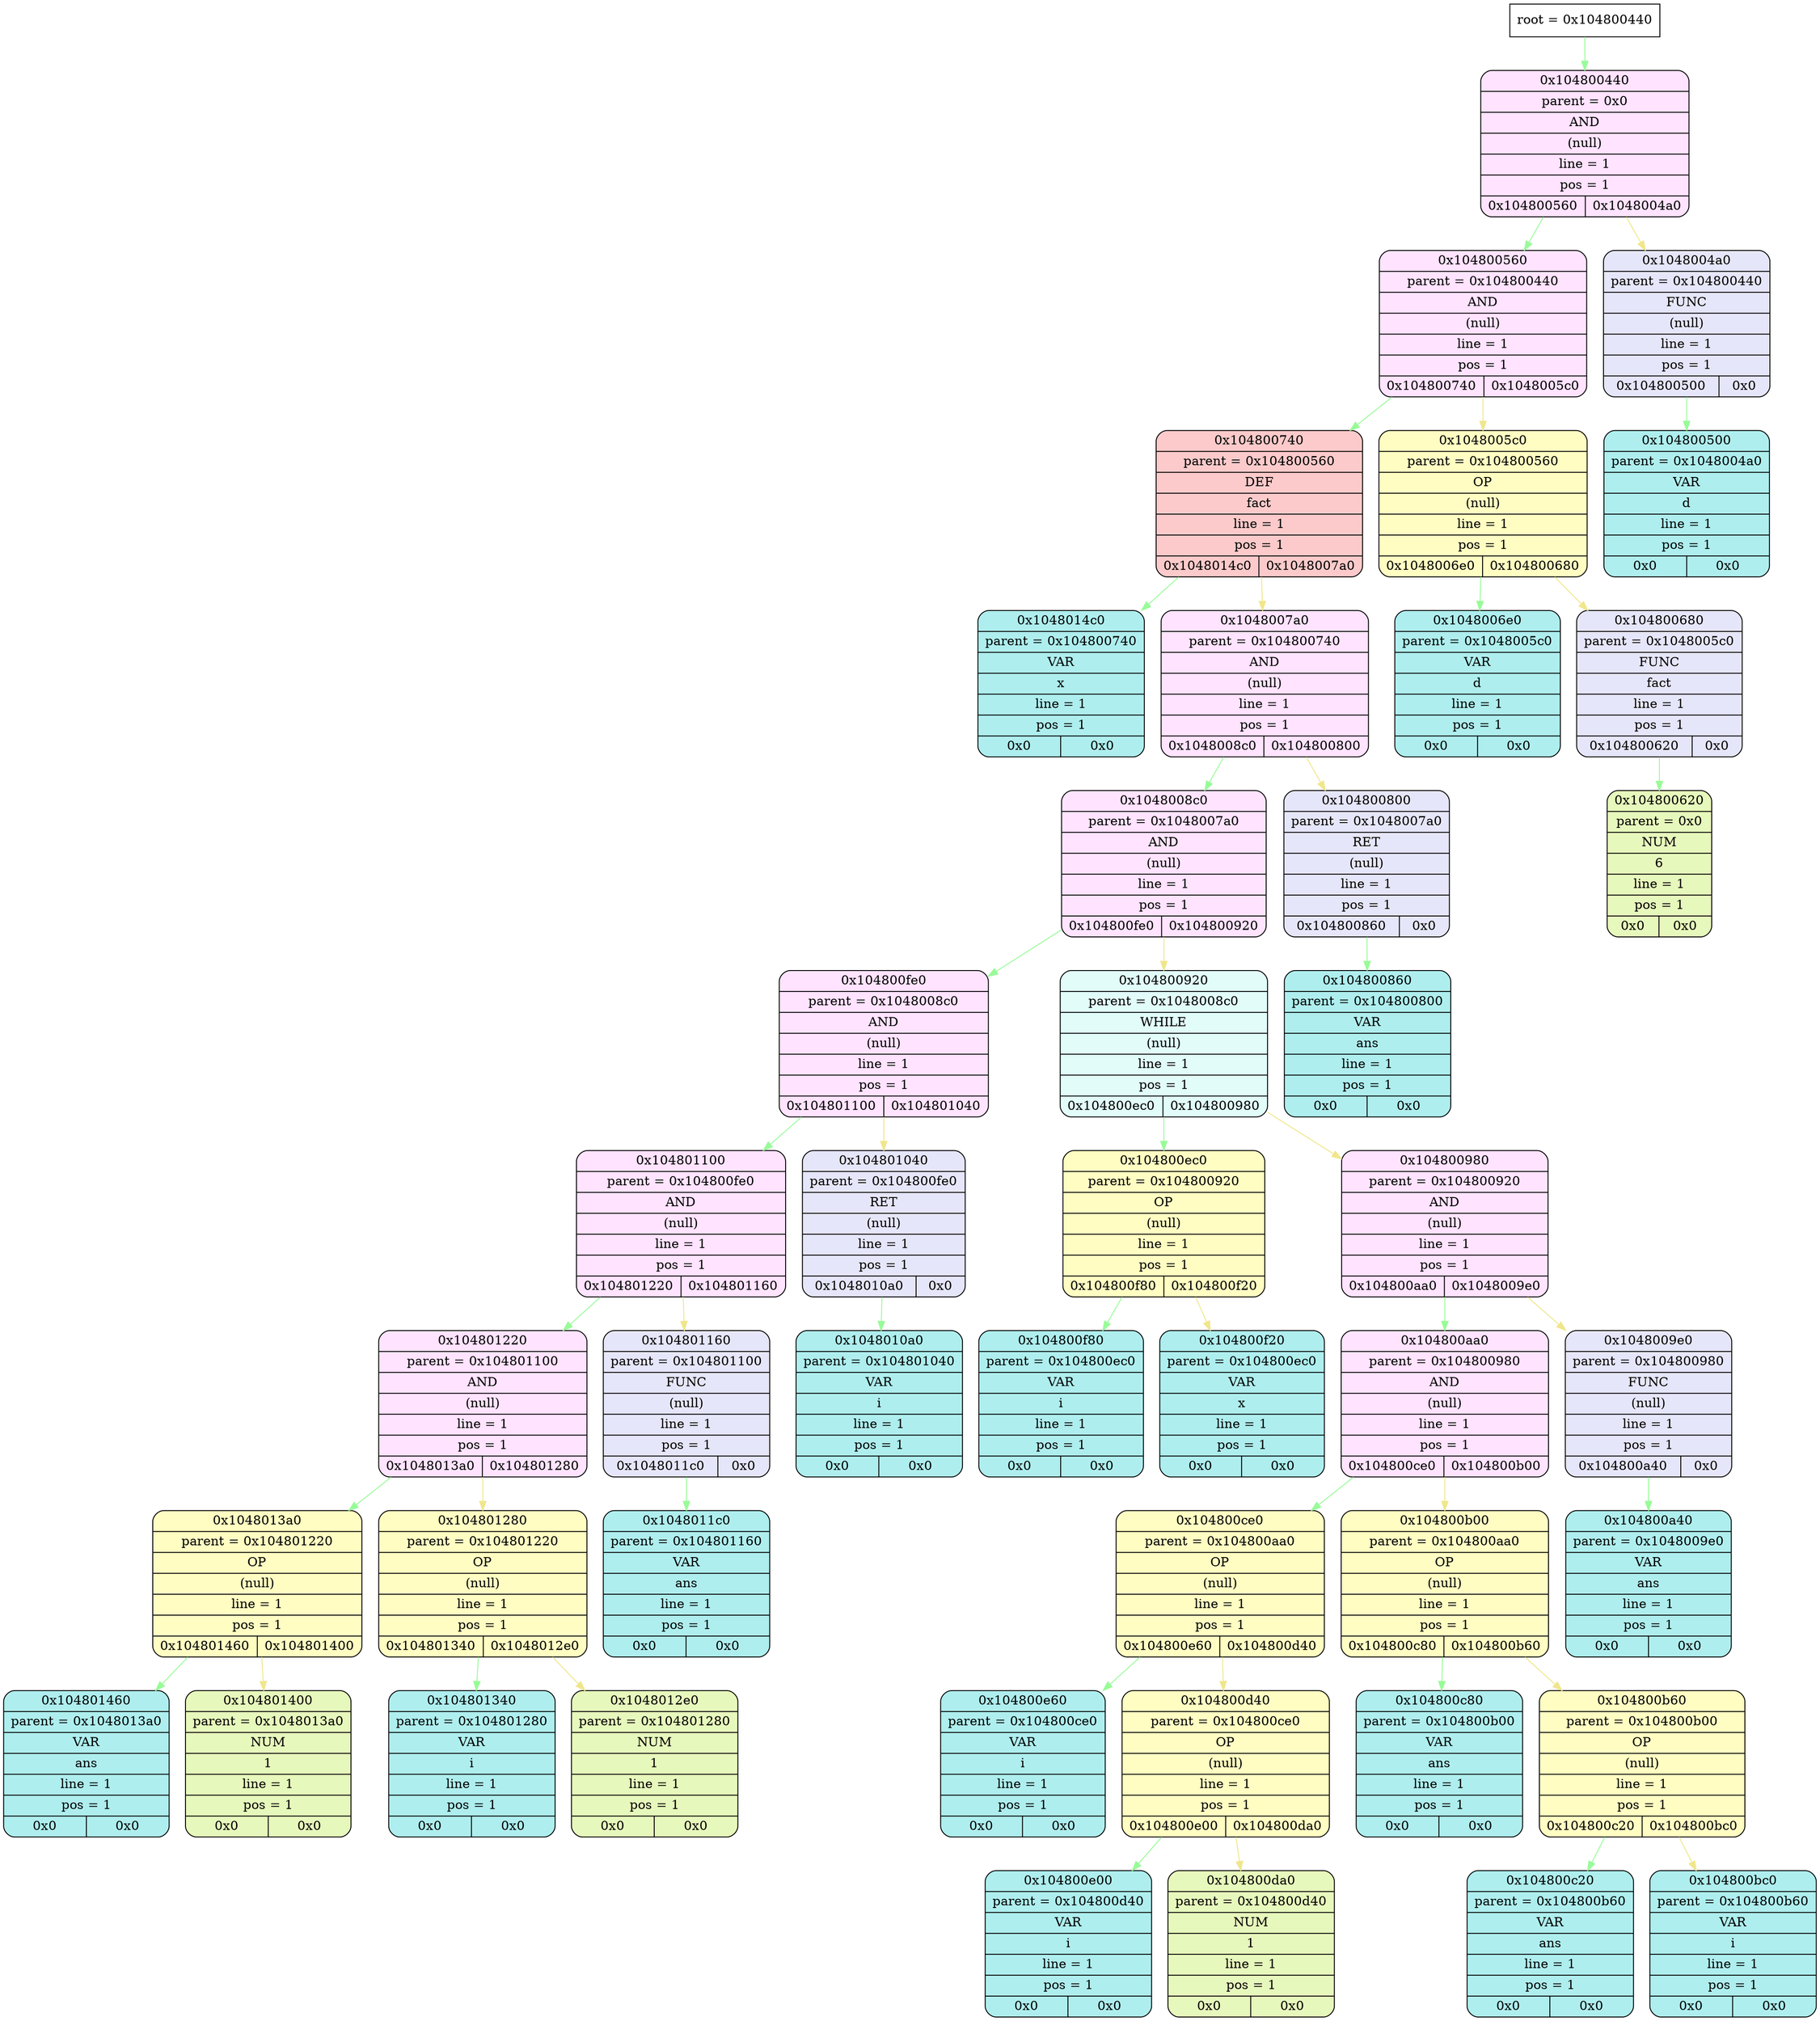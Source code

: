 digraph
{
    node_info[shape = record, label = "{root = 0x104800440}"];

    node_info->node_0x104800440 [color = "#98FB98"];
    node_0x104800440[shape = Mrecord, label = "{{0x104800440} | {parent =  0x0} | {AND} | {(null)} | {line = 1} | {pos = 1} | {0x104800560 | 0x1048004a0}}",
                                        style="filled", fillcolor="#FFE3FF"];
    node_0x104800560[shape = Mrecord, label = "{{0x104800560} | {parent =  0x104800440} | {AND} | {(null)} | {line = 1} | {pos = 1} | {0x104800740 | 0x1048005c0}}",
                                        style="filled", fillcolor="#FFE3FF"];
    node_0x104800740[shape = Mrecord, label = "{{0x104800740} | {parent =  0x104800560} | {DEF} | {fact} | {line = 1} | {pos = 1} | {0x1048014c0 | 0x1048007a0}}",
                                        style="filled", fillcolor="#FCCACA"];
    node_0x1048014c0[shape = Mrecord, label = "{{0x1048014c0} | {parent =  0x104800740} | {VAR} | {x} | {line = 1} | {pos = 1} | {0x0 | 0x0}}",
                                        style="filled", fillcolor="#AFEEEE"];
    node_0x1048007a0[shape = Mrecord, label = "{{0x1048007a0} | {parent =  0x104800740} | {AND} | {(null)} | {line = 1} | {pos = 1} | {0x1048008c0 | 0x104800800}}",
                                        style="filled", fillcolor="#FFE3FF"];
    node_0x1048008c0[shape = Mrecord, label = "{{0x1048008c0} | {parent =  0x1048007a0} | {AND} | {(null)} | {line = 1} | {pos = 1} | {0x104800fe0 | 0x104800920}}",
                                        style="filled", fillcolor="#FFE3FF"];
    node_0x104800fe0[shape = Mrecord, label = "{{0x104800fe0} | {parent =  0x1048008c0} | {AND} | {(null)} | {line = 1} | {pos = 1} | {0x104801100 | 0x104801040}}",
                                        style="filled", fillcolor="#FFE3FF"];
    node_0x104801100[shape = Mrecord, label = "{{0x104801100} | {parent =  0x104800fe0} | {AND} | {(null)} | {line = 1} | {pos = 1} | {0x104801220 | 0x104801160}}",
                                        style="filled", fillcolor="#FFE3FF"];
    node_0x104801220[shape = Mrecord, label = "{{0x104801220} | {parent =  0x104801100} | {AND} | {(null)} | {line = 1} | {pos = 1} | {0x1048013a0 | 0x104801280}}",
                                        style="filled", fillcolor="#FFE3FF"];
    node_0x1048013a0[shape = Mrecord, label = "{{0x1048013a0} | {parent =  0x104801220} | {OP} | {(null)} | {line = 1} | {pos = 1} | {0x104801460 | 0x104801400}}",
                                        style="filled", fillcolor="#FFFDC2"];
    node_0x104801460[shape = Mrecord, label = "{{0x104801460} | {parent =  0x1048013a0} | {VAR} | {ans} | {line = 1} | {pos = 1} | {0x0 | 0x0}}",
                                        style="filled", fillcolor="#AFEEEE"];
    node_0x104801400[shape = Mrecord, label = "{{0x104801400} | {parent =  0x1048013a0} | {NUM} | {1} | {line = 1} | {pos = 1} | {0x0 | 0x0}}",
                style="filled", fillcolor="#E7F8BC"];
    node_0x104801280[shape = Mrecord, label = "{{0x104801280} | {parent =  0x104801220} | {OP} | {(null)} | {line = 1} | {pos = 1} | {0x104801340 | 0x1048012e0}}",
                                        style="filled", fillcolor="#FFFDC2"];
    node_0x104801340[shape = Mrecord, label = "{{0x104801340} | {parent =  0x104801280} | {VAR} | {i} | {line = 1} | {pos = 1} | {0x0 | 0x0}}",
                                        style="filled", fillcolor="#AFEEEE"];
    node_0x1048012e0[shape = Mrecord, label = "{{0x1048012e0} | {parent =  0x104801280} | {NUM} | {1} | {line = 1} | {pos = 1} | {0x0 | 0x0}}",
                style="filled", fillcolor="#E7F8BC"];
    node_0x104801160[shape = Mrecord, label = "{{0x104801160} | {parent =  0x104801100} | {FUNC} | {(null)} | {line = 1} | {pos = 1} | {0x1048011c0 | 0x0}}",
                                        style="filled", fillcolor="#E6E6FA"];
    node_0x1048011c0[shape = Mrecord, label = "{{0x1048011c0} | {parent =  0x104801160} | {VAR} | {ans} | {line = 1} | {pos = 1} | {0x0 | 0x0}}",
                                        style="filled", fillcolor="#AFEEEE"];
    node_0x104801040[shape = Mrecord, label = "{{0x104801040} | {parent =  0x104800fe0} | {RET} | {(null)} | {line = 1} | {pos = 1} | {0x1048010a0 | 0x0}}",
                                        style="filled", fillcolor="#E6E6FA"];
    node_0x1048010a0[shape = Mrecord, label = "{{0x1048010a0} | {parent =  0x104801040} | {VAR} | {i} | {line = 1} | {pos = 1} | {0x0 | 0x0}}",
                                        style="filled", fillcolor="#AFEEEE"];
    node_0x104800920[shape = Mrecord, label = "{{0x104800920} | {parent =  0x1048008c0} | {WHILE} | {(null)} | {line = 1} | {pos = 1} | {0x104800ec0 | 0x104800980}}",
                                        style="filled", fillcolor="#E1FCF9"];
    node_0x104800ec0[shape = Mrecord, label = "{{0x104800ec0} | {parent =  0x104800920} | {OP} | {(null)} | {line = 1} | {pos = 1} | {0x104800f80 | 0x104800f20}}",
                                        style="filled", fillcolor="#FFFDC2"];
    node_0x104800f80[shape = Mrecord, label = "{{0x104800f80} | {parent =  0x104800ec0} | {VAR} | {i} | {line = 1} | {pos = 1} | {0x0 | 0x0}}",
                                        style="filled", fillcolor="#AFEEEE"];
    node_0x104800f20[shape = Mrecord, label = "{{0x104800f20} | {parent =  0x104800ec0} | {VAR} | {x} | {line = 1} | {pos = 1} | {0x0 | 0x0}}",
                                        style="filled", fillcolor="#AFEEEE"];
    node_0x104800980[shape = Mrecord, label = "{{0x104800980} | {parent =  0x104800920} | {AND} | {(null)} | {line = 1} | {pos = 1} | {0x104800aa0 | 0x1048009e0}}",
                                        style="filled", fillcolor="#FFE3FF"];
    node_0x104800aa0[shape = Mrecord, label = "{{0x104800aa0} | {parent =  0x104800980} | {AND} | {(null)} | {line = 1} | {pos = 1} | {0x104800ce0 | 0x104800b00}}",
                                        style="filled", fillcolor="#FFE3FF"];
    node_0x104800ce0[shape = Mrecord, label = "{{0x104800ce0} | {parent =  0x104800aa0} | {OP} | {(null)} | {line = 1} | {pos = 1} | {0x104800e60 | 0x104800d40}}",
                                        style="filled", fillcolor="#FFFDC2"];
    node_0x104800e60[shape = Mrecord, label = "{{0x104800e60} | {parent =  0x104800ce0} | {VAR} | {i} | {line = 1} | {pos = 1} | {0x0 | 0x0}}",
                                        style="filled", fillcolor="#AFEEEE"];
    node_0x104800d40[shape = Mrecord, label = "{{0x104800d40} | {parent =  0x104800ce0} | {OP} | {(null)} | {line = 1} | {pos = 1} | {0x104800e00 | 0x104800da0}}",
                                        style="filled", fillcolor="#FFFDC2"];
    node_0x104800e00[shape = Mrecord, label = "{{0x104800e00} | {parent =  0x104800d40} | {VAR} | {i} | {line = 1} | {pos = 1} | {0x0 | 0x0}}",
                                        style="filled", fillcolor="#AFEEEE"];
    node_0x104800da0[shape = Mrecord, label = "{{0x104800da0} | {parent =  0x104800d40} | {NUM} | {1} | {line = 1} | {pos = 1} | {0x0 | 0x0}}",
                style="filled", fillcolor="#E7F8BC"];
    node_0x104800b00[shape = Mrecord, label = "{{0x104800b00} | {parent =  0x104800aa0} | {OP} | {(null)} | {line = 1} | {pos = 1} | {0x104800c80 | 0x104800b60}}",
                                        style="filled", fillcolor="#FFFDC2"];
    node_0x104800c80[shape = Mrecord, label = "{{0x104800c80} | {parent =  0x104800b00} | {VAR} | {ans} | {line = 1} | {pos = 1} | {0x0 | 0x0}}",
                                        style="filled", fillcolor="#AFEEEE"];
    node_0x104800b60[shape = Mrecord, label = "{{0x104800b60} | {parent =  0x104800b00} | {OP} | {(null)} | {line = 1} | {pos = 1} | {0x104800c20 | 0x104800bc0}}",
                                        style="filled", fillcolor="#FFFDC2"];
    node_0x104800c20[shape = Mrecord, label = "{{0x104800c20} | {parent =  0x104800b60} | {VAR} | {ans} | {line = 1} | {pos = 1} | {0x0 | 0x0}}",
                                        style="filled", fillcolor="#AFEEEE"];
    node_0x104800bc0[shape = Mrecord, label = "{{0x104800bc0} | {parent =  0x104800b60} | {VAR} | {i} | {line = 1} | {pos = 1} | {0x0 | 0x0}}",
                                        style="filled", fillcolor="#AFEEEE"];
    node_0x1048009e0[shape = Mrecord, label = "{{0x1048009e0} | {parent =  0x104800980} | {FUNC} | {(null)} | {line = 1} | {pos = 1} | {0x104800a40 | 0x0}}",
                                        style="filled", fillcolor="#E6E6FA"];
    node_0x104800a40[shape = Mrecord, label = "{{0x104800a40} | {parent =  0x1048009e0} | {VAR} | {ans} | {line = 1} | {pos = 1} | {0x0 | 0x0}}",
                                        style="filled", fillcolor="#AFEEEE"];
    node_0x104800800[shape = Mrecord, label = "{{0x104800800} | {parent =  0x1048007a0} | {RET} | {(null)} | {line = 1} | {pos = 1} | {0x104800860 | 0x0}}",
                                        style="filled", fillcolor="#E6E6FA"];
    node_0x104800860[shape = Mrecord, label = "{{0x104800860} | {parent =  0x104800800} | {VAR} | {ans} | {line = 1} | {pos = 1} | {0x0 | 0x0}}",
                                        style="filled", fillcolor="#AFEEEE"];
    node_0x1048005c0[shape = Mrecord, label = "{{0x1048005c0} | {parent =  0x104800560} | {OP} | {(null)} | {line = 1} | {pos = 1} | {0x1048006e0 | 0x104800680}}",
                                        style="filled", fillcolor="#FFFDC2"];
    node_0x1048006e0[shape = Mrecord, label = "{{0x1048006e0} | {parent =  0x1048005c0} | {VAR} | {d} | {line = 1} | {pos = 1} | {0x0 | 0x0}}",
                                        style="filled", fillcolor="#AFEEEE"];
    node_0x104800680[shape = Mrecord, label = "{{0x104800680} | {parent =  0x1048005c0} | {FUNC} | {fact} | {line = 1} | {pos = 1} | {0x104800620 | 0x0}}",
                                        style="filled", fillcolor="#E6E6FA"];
    node_0x104800620[shape = Mrecord, label = "{{0x104800620} | {parent =  0x0} | {NUM} | {6} | {line = 1} | {pos = 1} | {0x0 | 0x0}}",
                style="filled", fillcolor="#E7F8BC"];
    node_0x1048004a0[shape = Mrecord, label = "{{0x1048004a0} | {parent =  0x104800440} | {FUNC} | {(null)} | {line = 1} | {pos = 1} | {0x104800500 | 0x0}}",
                                        style="filled", fillcolor="#E6E6FA"];
    node_0x104800500[shape = Mrecord, label = "{{0x104800500} | {parent =  0x1048004a0} | {VAR} | {d} | {line = 1} | {pos = 1} | {0x0 | 0x0}}",
                                        style="filled", fillcolor="#AFEEEE"];
    node_0x104800440->node_0x104800560 [color = "#98FB98"];
    node_0x104800560->node_0x104800740 [color = "#98FB98"];
    node_0x104800740->node_0x1048014c0 [color = "#98FB98"];
    node_0x104800740->node_0x1048007a0 [color = "#F0E68C"];
    node_0x1048007a0->node_0x1048008c0 [color = "#98FB98"];
    node_0x1048008c0->node_0x104800fe0 [color = "#98FB98"];
    node_0x104800fe0->node_0x104801100 [color = "#98FB98"];
    node_0x104801100->node_0x104801220 [color = "#98FB98"];
    node_0x104801220->node_0x1048013a0 [color = "#98FB98"];
    node_0x1048013a0->node_0x104801460 [color = "#98FB98"];
    node_0x1048013a0->node_0x104801400 [color = "#F0E68C"];
    node_0x104801220->node_0x104801280 [color = "#F0E68C"];
    node_0x104801280->node_0x104801340 [color = "#98FB98"];
    node_0x104801280->node_0x1048012e0 [color = "#F0E68C"];
    node_0x104801100->node_0x104801160 [color = "#F0E68C"];
    node_0x104801160->node_0x1048011c0 [color = "#98FB98"];
    node_0x104800fe0->node_0x104801040 [color = "#F0E68C"];
    node_0x104801040->node_0x1048010a0 [color = "#98FB98"];
    node_0x1048008c0->node_0x104800920 [color = "#F0E68C"];
    node_0x104800920->node_0x104800ec0 [color = "#98FB98"];
    node_0x104800ec0->node_0x104800f80 [color = "#98FB98"];
    node_0x104800ec0->node_0x104800f20 [color = "#F0E68C"];
    node_0x104800920->node_0x104800980 [color = "#F0E68C"];
    node_0x104800980->node_0x104800aa0 [color = "#98FB98"];
    node_0x104800aa0->node_0x104800ce0 [color = "#98FB98"];
    node_0x104800ce0->node_0x104800e60 [color = "#98FB98"];
    node_0x104800ce0->node_0x104800d40 [color = "#F0E68C"];
    node_0x104800d40->node_0x104800e00 [color = "#98FB98"];
    node_0x104800d40->node_0x104800da0 [color = "#F0E68C"];
    node_0x104800aa0->node_0x104800b00 [color = "#F0E68C"];
    node_0x104800b00->node_0x104800c80 [color = "#98FB98"];
    node_0x104800b00->node_0x104800b60 [color = "#F0E68C"];
    node_0x104800b60->node_0x104800c20 [color = "#98FB98"];
    node_0x104800b60->node_0x104800bc0 [color = "#F0E68C"];
    node_0x104800980->node_0x1048009e0 [color = "#F0E68C"];
    node_0x1048009e0->node_0x104800a40 [color = "#98FB98"];
    node_0x1048007a0->node_0x104800800 [color = "#F0E68C"];
    node_0x104800800->node_0x104800860 [color = "#98FB98"];
    node_0x104800560->node_0x1048005c0 [color = "#F0E68C"];
    node_0x1048005c0->node_0x1048006e0 [color = "#98FB98"];
    node_0x1048005c0->node_0x104800680 [color = "#F0E68C"];
    node_0x104800680->node_0x104800620 [color = "#98FB98"];
    node_0x104800440->node_0x1048004a0 [color = "#F0E68C"];
    node_0x1048004a0->node_0x104800500 [color = "#98FB98"];
}
